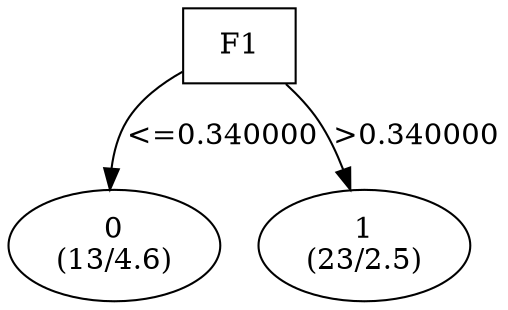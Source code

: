 digraph YaDT {
n0 [ shape=box, label="F1\n"]
n0 -> n1 [label="<=0.340000"]
n1 [ shape=ellipse, label="0\n(13/4.6)"]
n0 -> n2 [label=">0.340000"]
n2 [ shape=ellipse, label="1\n(23/2.5)"]
}
